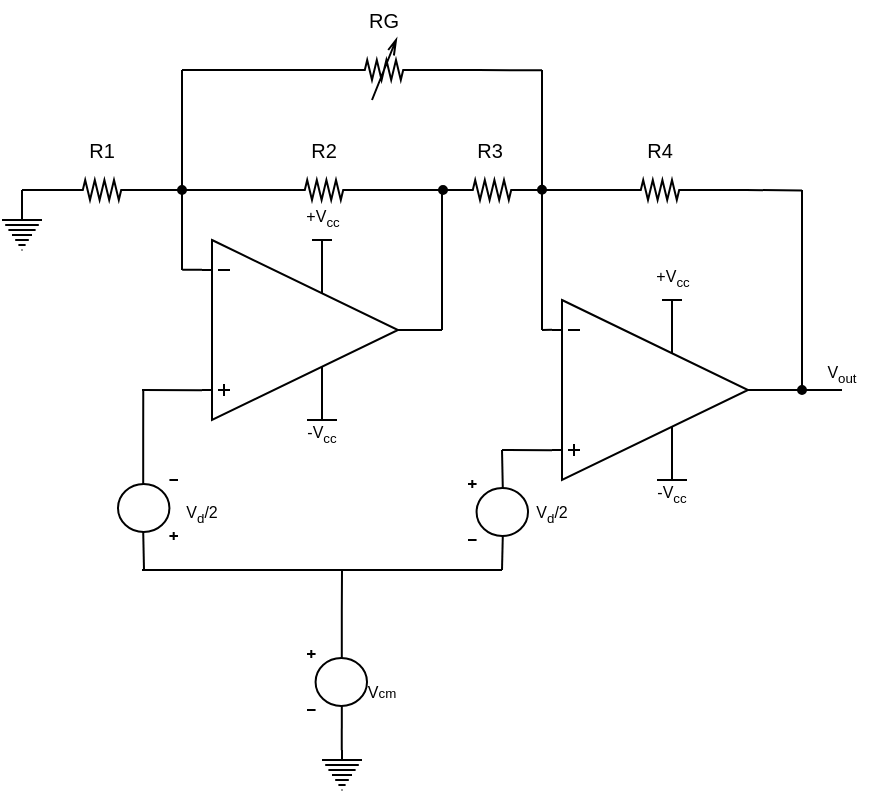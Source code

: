 <mxfile version="11.3.0" type="device" pages="1"><diagram id="I8X_zefLGxUKbYp9qZuj" name="Página-1"><mxGraphModel dx="585" dy="353" grid="0" gridSize="10" guides="1" tooltips="1" connect="1" arrows="1" fold="1" page="1" pageScale="1" pageWidth="827" pageHeight="1169" math="0" shadow="0"><root><mxCell id="0"/><mxCell id="1" parent="0"/><mxCell id="duDJ_grw4OPPx_aI_lyX-9" style="edgeStyle=orthogonalEdgeStyle;rounded=0;orthogonalLoop=1;jettySize=auto;html=1;exitX=0;exitY=0.165;exitDx=0;exitDy=0;exitPerimeter=0;endArrow=none;endFill=0;" edge="1" parent="1" source="duDJ_grw4OPPx_aI_lyX-1"><mxGeometry relative="1" as="geometry"><mxPoint x="240.095" y="279.81" as="targetPoint"/></mxGeometry></mxCell><mxCell id="duDJ_grw4OPPx_aI_lyX-1" value="" style="verticalLabelPosition=bottom;shadow=0;dashed=0;align=center;fillColor=#ffffff;html=1;verticalAlign=top;strokeWidth=1;shape=mxgraph.electrical.abstract.operational_amp_1;" vertex="1" parent="1"><mxGeometry x="250" y="265" width="98" height="90" as="geometry"/></mxCell><mxCell id="duDJ_grw4OPPx_aI_lyX-2" value="" style="verticalLabelPosition=bottom;shadow=0;dashed=0;align=center;fillColor=#ffffff;html=1;verticalAlign=top;strokeWidth=1;shape=mxgraph.electrical.abstract.operational_amp_1;" vertex="1" parent="1"><mxGeometry x="425" y="295" width="98" height="90" as="geometry"/></mxCell><mxCell id="duDJ_grw4OPPx_aI_lyX-12" style="edgeStyle=orthogonalEdgeStyle;rounded=0;orthogonalLoop=1;jettySize=auto;html=1;exitX=1;exitY=0.5;exitDx=0;exitDy=0;exitPerimeter=0;entryX=0;entryY=0.5;entryDx=0;entryDy=0;entryPerimeter=0;endArrow=none;endFill=0;" edge="1" parent="1" source="duDJ_grw4OPPx_aI_lyX-44" target="duDJ_grw4OPPx_aI_lyX-5"><mxGeometry relative="1" as="geometry"/></mxCell><mxCell id="duDJ_grw4OPPx_aI_lyX-3" value="" style="pointerEvents=1;verticalLabelPosition=bottom;shadow=0;dashed=0;align=center;fillColor=#ffffff;html=1;verticalAlign=top;strokeWidth=1;shape=mxgraph.electrical.resistors.resistor_2;" vertex="1" parent="1"><mxGeometry x="296" y="235" width="30" height="10" as="geometry"/></mxCell><mxCell id="duDJ_grw4OPPx_aI_lyX-22" style="edgeStyle=orthogonalEdgeStyle;rounded=0;orthogonalLoop=1;jettySize=auto;html=1;exitX=1;exitY=0.5;exitDx=0;exitDy=0;exitPerimeter=0;endArrow=none;endFill=0;" edge="1" parent="1" source="duDJ_grw4OPPx_aI_lyX-4"><mxGeometry relative="1" as="geometry"><mxPoint x="550" y="240.2" as="targetPoint"/></mxGeometry></mxCell><mxCell id="duDJ_grw4OPPx_aI_lyX-4" value="" style="pointerEvents=1;verticalLabelPosition=bottom;shadow=0;dashed=0;align=center;fillColor=#ffffff;html=1;verticalAlign=top;strokeWidth=1;shape=mxgraph.electrical.resistors.resistor_2;" vertex="1" parent="1"><mxGeometry x="464" y="235" width="30" height="10" as="geometry"/></mxCell><mxCell id="duDJ_grw4OPPx_aI_lyX-14" style="edgeStyle=orthogonalEdgeStyle;rounded=0;orthogonalLoop=1;jettySize=auto;html=1;exitX=1;exitY=0.5;exitDx=0;exitDy=0;exitPerimeter=0;entryX=0;entryY=0.5;entryDx=0;entryDy=0;entryPerimeter=0;endArrow=none;endFill=0;" edge="1" parent="1" source="duDJ_grw4OPPx_aI_lyX-5" target="duDJ_grw4OPPx_aI_lyX-4"><mxGeometry relative="1" as="geometry"/></mxCell><mxCell id="duDJ_grw4OPPx_aI_lyX-5" value="" style="pointerEvents=1;verticalLabelPosition=bottom;shadow=0;dashed=0;align=center;fillColor=#ffffff;html=1;verticalAlign=top;strokeWidth=1;shape=mxgraph.electrical.resistors.resistor_2;" vertex="1" parent="1"><mxGeometry x="380" y="235" width="30" height="10" as="geometry"/></mxCell><mxCell id="duDJ_grw4OPPx_aI_lyX-36" style="edgeStyle=orthogonalEdgeStyle;rounded=0;orthogonalLoop=1;jettySize=auto;html=1;exitX=1;exitY=0.5;exitDx=0;exitDy=0;exitPerimeter=0;endArrow=none;endFill=0;" edge="1" parent="1" source="duDJ_grw4OPPx_aI_lyX-6"><mxGeometry relative="1" as="geometry"><mxPoint x="240.143" y="240.143" as="targetPoint"/></mxGeometry></mxCell><mxCell id="duDJ_grw4OPPx_aI_lyX-6" value="" style="pointerEvents=1;verticalLabelPosition=bottom;shadow=0;dashed=0;align=center;fillColor=#ffffff;html=1;verticalAlign=top;strokeWidth=1;shape=mxgraph.electrical.resistors.resistor_2;" vertex="1" parent="1"><mxGeometry x="185" y="235" width="30" height="10" as="geometry"/></mxCell><mxCell id="duDJ_grw4OPPx_aI_lyX-10" value="" style="endArrow=none;html=1;" edge="1" parent="1"><mxGeometry width="50" height="50" relative="1" as="geometry"><mxPoint x="240" y="280" as="sourcePoint"/><mxPoint x="240" y="240" as="targetPoint"/></mxGeometry></mxCell><mxCell id="duDJ_grw4OPPx_aI_lyX-11" value="" style="endArrow=none;html=1;entryX=0;entryY=0.5;entryDx=0;entryDy=0;entryPerimeter=0;" edge="1" parent="1" source="duDJ_grw4OPPx_aI_lyX-46" target="duDJ_grw4OPPx_aI_lyX-3"><mxGeometry width="50" height="50" relative="1" as="geometry"><mxPoint x="240" y="240" as="sourcePoint"/><mxPoint x="300" y="190" as="targetPoint"/></mxGeometry></mxCell><mxCell id="duDJ_grw4OPPx_aI_lyX-16" value="" style="endArrow=none;html=1;exitX=1;exitY=0.5;exitDx=0;exitDy=0;exitPerimeter=0;" edge="1" parent="1" source="duDJ_grw4OPPx_aI_lyX-1"><mxGeometry width="50" height="50" relative="1" as="geometry"><mxPoint x="360" y="340" as="sourcePoint"/><mxPoint x="370" y="310" as="targetPoint"/></mxGeometry></mxCell><mxCell id="duDJ_grw4OPPx_aI_lyX-17" value="" style="endArrow=none;html=1;" edge="1" parent="1"><mxGeometry width="50" height="50" relative="1" as="geometry"><mxPoint x="370" y="310" as="sourcePoint"/><mxPoint x="370" y="240" as="targetPoint"/></mxGeometry></mxCell><mxCell id="duDJ_grw4OPPx_aI_lyX-18" value="" style="endArrow=none;html=1;entryX=0;entryY=0.165;entryDx=0;entryDy=0;entryPerimeter=0;" edge="1" parent="1" target="duDJ_grw4OPPx_aI_lyX-2"><mxGeometry width="50" height="50" relative="1" as="geometry"><mxPoint x="420" y="310" as="sourcePoint"/><mxPoint x="430" y="270" as="targetPoint"/></mxGeometry></mxCell><mxCell id="duDJ_grw4OPPx_aI_lyX-19" value="" style="endArrow=none;html=1;" edge="1" parent="1"><mxGeometry width="50" height="50" relative="1" as="geometry"><mxPoint x="420" y="310" as="sourcePoint"/><mxPoint x="420" y="240" as="targetPoint"/></mxGeometry></mxCell><mxCell id="duDJ_grw4OPPx_aI_lyX-20" value="" style="endArrow=none;html=1;exitX=1;exitY=0.5;exitDx=0;exitDy=0;exitPerimeter=0;" edge="1" parent="1" source="duDJ_grw4OPPx_aI_lyX-48"><mxGeometry width="50" height="50" relative="1" as="geometry"><mxPoint x="530" y="360" as="sourcePoint"/><mxPoint x="570" y="340" as="targetPoint"/></mxGeometry></mxCell><mxCell id="duDJ_grw4OPPx_aI_lyX-21" value="" style="endArrow=none;html=1;" edge="1" parent="1"><mxGeometry width="50" height="50" relative="1" as="geometry"><mxPoint x="550" y="340" as="sourcePoint"/><mxPoint x="550" y="240" as="targetPoint"/></mxGeometry></mxCell><mxCell id="duDJ_grw4OPPx_aI_lyX-24" value="" style="endArrow=none;html=1;entryX=0;entryY=0.835;entryDx=0;entryDy=0;entryPerimeter=0;" edge="1" parent="1" target="duDJ_grw4OPPx_aI_lyX-1"><mxGeometry width="50" height="50" relative="1" as="geometry"><mxPoint x="220" y="340" as="sourcePoint"/><mxPoint x="240" y="330" as="targetPoint"/></mxGeometry></mxCell><mxCell id="duDJ_grw4OPPx_aI_lyX-25" value="&lt;font style=&quot;font-size: 10px&quot;&gt;R1&lt;/font&gt;" style="text;html=1;strokeColor=none;fillColor=none;align=center;verticalAlign=middle;whiteSpace=wrap;rounded=0;" vertex="1" parent="1"><mxGeometry x="180" y="210" width="40" height="20" as="geometry"/></mxCell><mxCell id="duDJ_grw4OPPx_aI_lyX-26" value="&lt;font style=&quot;font-size: 10px&quot;&gt;R2&lt;/font&gt;" style="text;html=1;strokeColor=none;fillColor=none;align=center;verticalAlign=middle;whiteSpace=wrap;rounded=0;" vertex="1" parent="1"><mxGeometry x="291" y="210" width="40" height="20" as="geometry"/></mxCell><mxCell id="duDJ_grw4OPPx_aI_lyX-27" value="&lt;font style=&quot;font-size: 10px&quot;&gt;R3&lt;/font&gt;" style="text;html=1;strokeColor=none;fillColor=none;align=center;verticalAlign=middle;whiteSpace=wrap;rounded=0;" vertex="1" parent="1"><mxGeometry x="373.5" y="210" width="40" height="20" as="geometry"/></mxCell><mxCell id="duDJ_grw4OPPx_aI_lyX-28" value="&lt;font style=&quot;font-size: 10px&quot;&gt;R4&lt;/font&gt;" style="text;html=1;strokeColor=none;fillColor=none;align=center;verticalAlign=middle;whiteSpace=wrap;rounded=0;" vertex="1" parent="1"><mxGeometry x="459" y="210" width="40" height="20" as="geometry"/></mxCell><mxCell id="duDJ_grw4OPPx_aI_lyX-34" value="" style="endArrow=none;html=1;" edge="1" parent="1"><mxGeometry width="50" height="50" relative="1" as="geometry"><mxPoint x="420" y="240" as="sourcePoint"/><mxPoint x="420" y="180" as="targetPoint"/></mxGeometry></mxCell><mxCell id="duDJ_grw4OPPx_aI_lyX-37" value="" style="endArrow=none;html=1;entryX=0;entryY=0.5;entryDx=0;entryDy=0;entryPerimeter=0;" edge="1" parent="1" target="duDJ_grw4OPPx_aI_lyX-6"><mxGeometry width="50" height="50" relative="1" as="geometry"><mxPoint x="160" y="240" as="sourcePoint"/><mxPoint x="180" y="240" as="targetPoint"/></mxGeometry></mxCell><mxCell id="duDJ_grw4OPPx_aI_lyX-38" value="" style="endArrow=none;html=1;" edge="1" parent="1"><mxGeometry width="50" height="50" relative="1" as="geometry"><mxPoint x="240" y="240" as="sourcePoint"/><mxPoint x="240" y="180" as="targetPoint"/></mxGeometry></mxCell><mxCell id="duDJ_grw4OPPx_aI_lyX-43" value="" style="ellipse;whiteSpace=wrap;html=1;aspect=fixed;fillColor=#000000;" vertex="1" parent="1"><mxGeometry x="418" y="237.903" width="4" height="4" as="geometry"/></mxCell><mxCell id="duDJ_grw4OPPx_aI_lyX-44" value="" style="ellipse;whiteSpace=wrap;html=1;aspect=fixed;fillColor=#000000;" vertex="1" parent="1"><mxGeometry x="368.5" y="238" width="4" height="4" as="geometry"/></mxCell><mxCell id="duDJ_grw4OPPx_aI_lyX-45" style="edgeStyle=orthogonalEdgeStyle;rounded=0;orthogonalLoop=1;jettySize=auto;html=1;exitX=1;exitY=0.5;exitDx=0;exitDy=0;exitPerimeter=0;entryX=0;entryY=0.5;entryDx=0;entryDy=0;entryPerimeter=0;endArrow=none;endFill=0;" edge="1" parent="1" source="duDJ_grw4OPPx_aI_lyX-3" target="duDJ_grw4OPPx_aI_lyX-44"><mxGeometry relative="1" as="geometry"><mxPoint x="325.953" y="240.023" as="sourcePoint"/><mxPoint x="379.907" y="240.023" as="targetPoint"/></mxGeometry></mxCell><mxCell id="duDJ_grw4OPPx_aI_lyX-46" value="" style="ellipse;whiteSpace=wrap;html=1;aspect=fixed;fillColor=#000000;" vertex="1" parent="1"><mxGeometry x="238" y="238" width="4" height="4" as="geometry"/></mxCell><mxCell id="duDJ_grw4OPPx_aI_lyX-47" value="" style="endArrow=none;html=1;entryX=0;entryY=0.5;entryDx=0;entryDy=0;entryPerimeter=0;" edge="1" parent="1" target="duDJ_grw4OPPx_aI_lyX-46"><mxGeometry width="50" height="50" relative="1" as="geometry"><mxPoint x="240" y="240" as="sourcePoint"/><mxPoint x="296" y="240" as="targetPoint"/></mxGeometry></mxCell><mxCell id="duDJ_grw4OPPx_aI_lyX-48" value="" style="ellipse;whiteSpace=wrap;html=1;aspect=fixed;fillColor=#000000;" vertex="1" parent="1"><mxGeometry x="548" y="338" width="4" height="4" as="geometry"/></mxCell><mxCell id="duDJ_grw4OPPx_aI_lyX-49" value="" style="endArrow=none;html=1;exitX=1;exitY=0.5;exitDx=0;exitDy=0;exitPerimeter=0;" edge="1" parent="1" source="duDJ_grw4OPPx_aI_lyX-2" target="duDJ_grw4OPPx_aI_lyX-48"><mxGeometry width="50" height="50" relative="1" as="geometry"><mxPoint x="523" y="340" as="sourcePoint"/><mxPoint x="570" y="340" as="targetPoint"/></mxGeometry></mxCell><mxCell id="duDJ_grw4OPPx_aI_lyX-50" value="" style="pointerEvents=1;verticalLabelPosition=bottom;shadow=0;dashed=0;align=center;fillColor=#ffffff;html=1;verticalAlign=top;strokeWidth=1;shape=mxgraph.electrical.signal_sources.protective_earth;" vertex="1" parent="1"><mxGeometry x="150" y="250" width="20" height="20" as="geometry"/></mxCell><mxCell id="duDJ_grw4OPPx_aI_lyX-51" value="&lt;span style=&quot;font-size: 8px&quot;&gt;+V&lt;sub&gt;cc&lt;/sub&gt;&lt;/span&gt;" style="verticalLabelPosition=top;verticalAlign=bottom;shape=mxgraph.electrical.signal_sources.vss2;shadow=0;dashed=0;fillColor=#ffffff;align=center;strokeColor=#000000;strokeWidth=1;fontSize=24;html=1;" vertex="1" parent="1"><mxGeometry x="305" y="265" width="10" height="10" as="geometry"/></mxCell><mxCell id="duDJ_grw4OPPx_aI_lyX-52" value="" style="pointerEvents=1;verticalLabelPosition=bottom;shadow=0;dashed=0;align=center;fillColor=#ffffff;html=1;verticalAlign=top;strokeWidth=1;shape=mxgraph.electrical.signal_sources.vdd;fontSize=24;" vertex="1" parent="1"><mxGeometry x="477.5" y="375" width="15" height="10" as="geometry"/></mxCell><mxCell id="duDJ_grw4OPPx_aI_lyX-53" value="" style="endArrow=none;html=1;" edge="1" parent="1"><mxGeometry width="50" height="50" relative="1" as="geometry"><mxPoint x="160" y="250" as="sourcePoint"/><mxPoint x="160" y="240" as="targetPoint"/></mxGeometry></mxCell><mxCell id="duDJ_grw4OPPx_aI_lyX-58" value="&lt;span style=&quot;font-size: 8px&quot;&gt;+V&lt;sub&gt;cc&lt;/sub&gt;&lt;/span&gt;" style="verticalLabelPosition=top;verticalAlign=bottom;shape=mxgraph.electrical.signal_sources.vss2;shadow=0;dashed=0;fillColor=#ffffff;align=center;strokeColor=#000000;strokeWidth=1;fontSize=24;html=1;" vertex="1" parent="1"><mxGeometry x="480" y="295" width="10" height="10" as="geometry"/></mxCell><mxCell id="duDJ_grw4OPPx_aI_lyX-64" value="" style="pointerEvents=1;verticalLabelPosition=bottom;shadow=0;dashed=0;align=center;fillColor=#ffffff;html=1;verticalAlign=top;strokeWidth=1;shape=mxgraph.electrical.signal_sources.vdd;fontSize=24;" vertex="1" parent="1"><mxGeometry x="302.5" y="345" width="15" height="10" as="geometry"/></mxCell><mxCell id="duDJ_grw4OPPx_aI_lyX-65" value="&lt;font style=&quot;font-size: 8px&quot;&gt;-V&lt;sub&gt;cc&lt;/sub&gt;&lt;/font&gt;" style="text;html=1;strokeColor=none;fillColor=none;align=center;verticalAlign=middle;whiteSpace=wrap;rounded=0;" vertex="1" parent="1"><mxGeometry x="290" y="350" width="40" height="20" as="geometry"/></mxCell><mxCell id="duDJ_grw4OPPx_aI_lyX-66" value="&lt;font style=&quot;font-size: 8px&quot;&gt;-V&lt;sub&gt;cc&lt;/sub&gt;&lt;/font&gt;" style="text;html=1;strokeColor=none;fillColor=none;align=center;verticalAlign=middle;whiteSpace=wrap;rounded=0;" vertex="1" parent="1"><mxGeometry x="465" y="380" width="40" height="20" as="geometry"/></mxCell><mxCell id="duDJ_grw4OPPx_aI_lyX-67" style="edgeStyle=orthogonalEdgeStyle;rounded=0;orthogonalLoop=1;jettySize=auto;html=1;exitX=1;exitY=0.5;exitDx=0;exitDy=0;exitPerimeter=0;endArrow=none;endFill=0;" edge="1" parent="1" source="duDJ_grw4OPPx_aI_lyX-68"><mxGeometry relative="1" as="geometry"><mxPoint x="420" y="180.143" as="targetPoint"/></mxGeometry></mxCell><mxCell id="duDJ_grw4OPPx_aI_lyX-68" value="" style="pointerEvents=1;verticalLabelPosition=bottom;shadow=0;dashed=0;align=center;fillColor=#ffffff;html=1;verticalAlign=top;strokeWidth=1;shape=mxgraph.electrical.resistors.variable_resistor_2;" vertex="1" parent="1"><mxGeometry x="326" y="165" width="30" height="30" as="geometry"/></mxCell><mxCell id="duDJ_grw4OPPx_aI_lyX-69" value="" style="endArrow=none;html=1;entryX=0;entryY=0.5;entryDx=0;entryDy=0;entryPerimeter=0;" edge="1" parent="1" target="duDJ_grw4OPPx_aI_lyX-68"><mxGeometry width="50" height="50" relative="1" as="geometry"><mxPoint x="240" y="180" as="sourcePoint"/><mxPoint x="320" y="180" as="targetPoint"/></mxGeometry></mxCell><mxCell id="duDJ_grw4OPPx_aI_lyX-70" value="&lt;font style=&quot;font-size: 10px&quot;&gt;RG&lt;/font&gt;" style="text;html=1;strokeColor=none;fillColor=none;align=center;verticalAlign=middle;whiteSpace=wrap;rounded=0;" vertex="1" parent="1"><mxGeometry x="321" y="145" width="40" height="20" as="geometry"/></mxCell><mxCell id="duDJ_grw4OPPx_aI_lyX-79" style="edgeStyle=orthogonalEdgeStyle;rounded=0;orthogonalLoop=1;jettySize=auto;html=1;exitX=0.58;exitY=0.935;exitDx=0;exitDy=0;exitPerimeter=0;endArrow=none;endFill=0;" edge="1" parent="1" source="duDJ_grw4OPPx_aI_lyX-73"><mxGeometry relative="1" as="geometry"><mxPoint x="220.628" y="340.023" as="targetPoint"/></mxGeometry></mxCell><mxCell id="duDJ_grw4OPPx_aI_lyX-73" value="" style="pointerEvents=1;verticalLabelPosition=bottom;shadow=0;dashed=0;align=center;fillColor=#ffffff;html=1;verticalAlign=top;strokeWidth=1;shape=mxgraph.electrical.signal_sources.dc_source_1;direction=west;aspect=fixed;" vertex="1" parent="1"><mxGeometry x="208" y="385" width="30" height="30" as="geometry"/></mxCell><mxCell id="duDJ_grw4OPPx_aI_lyX-81" value="" style="pointerEvents=1;verticalLabelPosition=bottom;shadow=0;dashed=0;align=center;fillColor=#ffffff;html=1;verticalAlign=top;strokeWidth=1;shape=mxgraph.electrical.signal_sources.dc_source_1;aspect=fixed;" vertex="1" parent="1"><mxGeometry x="383" y="385" width="30" height="30" as="geometry"/></mxCell><mxCell id="duDJ_grw4OPPx_aI_lyX-84" value="" style="endArrow=none;html=1;entryX=0;entryY=0.835;entryDx=0;entryDy=0;entryPerimeter=0;" edge="1" parent="1" target="duDJ_grw4OPPx_aI_lyX-2"><mxGeometry width="50" height="50" relative="1" as="geometry"><mxPoint x="400" y="370" as="sourcePoint"/><mxPoint x="430" y="360" as="targetPoint"/></mxGeometry></mxCell><mxCell id="duDJ_grw4OPPx_aI_lyX-85" value="" style="endArrow=none;html=1;exitX=0.58;exitY=0.135;exitDx=0;exitDy=0;exitPerimeter=0;" edge="1" parent="1" source="duDJ_grw4OPPx_aI_lyX-81"><mxGeometry width="50" height="50" relative="1" as="geometry"><mxPoint x="380" y="430" as="sourcePoint"/><mxPoint x="400" y="370" as="targetPoint"/></mxGeometry></mxCell><mxCell id="duDJ_grw4OPPx_aI_lyX-86" value="" style="endArrow=none;html=1;entryX=0.58;entryY=0.135;entryDx=0;entryDy=0;entryPerimeter=0;" edge="1" parent="1" target="duDJ_grw4OPPx_aI_lyX-73"><mxGeometry width="50" height="50" relative="1" as="geometry"><mxPoint x="221" y="430" as="sourcePoint"/><mxPoint x="240" y="420" as="targetPoint"/></mxGeometry></mxCell><mxCell id="duDJ_grw4OPPx_aI_lyX-87" value="" style="endArrow=none;html=1;entryX=0.58;entryY=0.935;entryDx=0;entryDy=0;entryPerimeter=0;" edge="1" parent="1" target="duDJ_grw4OPPx_aI_lyX-81"><mxGeometry width="50" height="50" relative="1" as="geometry"><mxPoint x="400" y="430" as="sourcePoint"/><mxPoint x="410" y="430" as="targetPoint"/></mxGeometry></mxCell><mxCell id="duDJ_grw4OPPx_aI_lyX-88" value="" style="endArrow=none;html=1;" edge="1" parent="1"><mxGeometry width="50" height="50" relative="1" as="geometry"><mxPoint x="220" y="430" as="sourcePoint"/><mxPoint x="400" y="430" as="targetPoint"/></mxGeometry></mxCell><mxCell id="duDJ_grw4OPPx_aI_lyX-90" style="edgeStyle=orthogonalEdgeStyle;rounded=0;orthogonalLoop=1;jettySize=auto;html=1;exitX=0.58;exitY=0.135;exitDx=0;exitDy=0;exitPerimeter=0;endArrow=none;endFill=0;" edge="1" parent="1" source="duDJ_grw4OPPx_aI_lyX-89"><mxGeometry relative="1" as="geometry"><mxPoint x="320" y="430" as="targetPoint"/></mxGeometry></mxCell><mxCell id="duDJ_grw4OPPx_aI_lyX-91" style="edgeStyle=orthogonalEdgeStyle;rounded=0;orthogonalLoop=1;jettySize=auto;html=1;exitX=0.58;exitY=0.935;exitDx=0;exitDy=0;exitPerimeter=0;endArrow=none;endFill=0;" edge="1" parent="1" source="duDJ_grw4OPPx_aI_lyX-89"><mxGeometry relative="1" as="geometry"><mxPoint x="319.889" y="520.111" as="targetPoint"/></mxGeometry></mxCell><mxCell id="duDJ_grw4OPPx_aI_lyX-89" value="" style="pointerEvents=1;verticalLabelPosition=bottom;shadow=0;dashed=0;align=center;fillColor=#ffffff;html=1;verticalAlign=top;strokeWidth=1;shape=mxgraph.electrical.signal_sources.dc_source_1;aspect=fixed;" vertex="1" parent="1"><mxGeometry x="302.5" y="470" width="30" height="30" as="geometry"/></mxCell><mxCell id="duDJ_grw4OPPx_aI_lyX-92" value="" style="pointerEvents=1;verticalLabelPosition=bottom;shadow=0;dashed=0;align=center;fillColor=#ffffff;html=1;verticalAlign=top;strokeWidth=1;shape=mxgraph.electrical.signal_sources.protective_earth;" vertex="1" parent="1"><mxGeometry x="310" y="520" width="20" height="20" as="geometry"/></mxCell><mxCell id="duDJ_grw4OPPx_aI_lyX-93" value="&lt;font style=&quot;font-size: 8px&quot;&gt;V&lt;sub&gt;out&lt;/sub&gt;&lt;/font&gt;" style="text;html=1;strokeColor=none;fillColor=none;align=center;verticalAlign=middle;whiteSpace=wrap;rounded=0;" vertex="1" parent="1"><mxGeometry x="550" y="320" width="40" height="20" as="geometry"/></mxCell><mxCell id="duDJ_grw4OPPx_aI_lyX-95" value="&lt;font style=&quot;font-size: 8px&quot;&gt;V&lt;/font&gt;&lt;font style=&quot;font-size: 6.667px&quot;&gt;cm&lt;/font&gt;" style="text;html=1;strokeColor=none;fillColor=none;align=center;verticalAlign=middle;whiteSpace=wrap;rounded=0;" vertex="1" parent="1"><mxGeometry x="320" y="480.167" width="40" height="20" as="geometry"/></mxCell><mxCell id="duDJ_grw4OPPx_aI_lyX-96" value="&lt;span style=&quot;font-size: 8px&quot;&gt;V&lt;sub&gt;d&lt;/sub&gt;/2&lt;/span&gt;" style="text;html=1;strokeColor=none;fillColor=none;align=center;verticalAlign=middle;whiteSpace=wrap;rounded=0;" vertex="1" parent="1"><mxGeometry x="230" y="390.167" width="40" height="20" as="geometry"/></mxCell><mxCell id="duDJ_grw4OPPx_aI_lyX-97" value="&lt;span style=&quot;font-size: 8px&quot;&gt;V&lt;sub&gt;d&lt;/sub&gt;/2&lt;/span&gt;" style="text;html=1;strokeColor=none;fillColor=none;align=center;verticalAlign=middle;whiteSpace=wrap;rounded=0;" vertex="1" parent="1"><mxGeometry x="404.977" y="390.167" width="40" height="20" as="geometry"/></mxCell></root></mxGraphModel></diagram></mxfile>